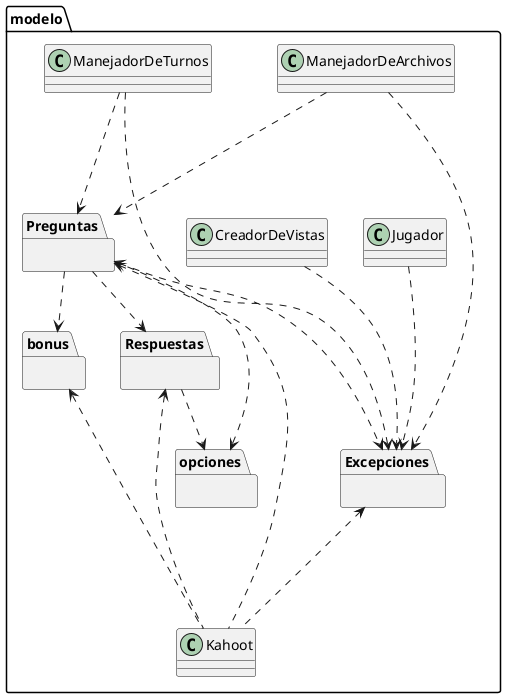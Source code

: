 @startuml

package "modelo" {

    package "bonus"{
    }

    package "Excepciones"{
    }

    package "Preguntas"{
    }

    package "opciones"{
    }


    package "Respuestas"{
    }

    Class CreadorDeVistas
    Class Jugador
    Class Kahoot
    Class ManejadorDeArchivos
    Class ManejadorDeTurnos


}

Preguntas ..> bonus
Preguntas <...> Excepciones
Preguntas ..> opciones
Preguntas ..> Respuestas
Respuestas ..> opciones
CreadorDeVistas ...> Excepciones
Jugador ...> Excepciones

bonus <... Kahoot
Respuestas <... Kahoot
Preguntas <... Kahoot
Excepciones <... Kahoot
ManejadorDeTurnos ...> Excepciones
ManejadorDeTurnos ...> Preguntas
ManejadorDeArchivos ...> Preguntas
ManejadorDeArchivos ...>Excepciones

@enduml

/*
Preguntas ..> bonus
Preguntas <..> Excepciones
Preguntas ..> opciones
Preguntas ..> Respuestas
Respuestas .> opciones
CreadorDeVistas ..> Excepciones
Jugador ..> Excepciones

bonus <.. Kahoot
Respuestas <.. Kahoot
Preguntas <.. Kahoot
Excepciones <.. Kahoot
ManejadorDeTurnos ..> Excepciones
ManejadorDeTurnos .> Preguntas
ManejadorDeArchivos .> Preguntas
ManejadorDeArchivos ..>Excepciones



*/